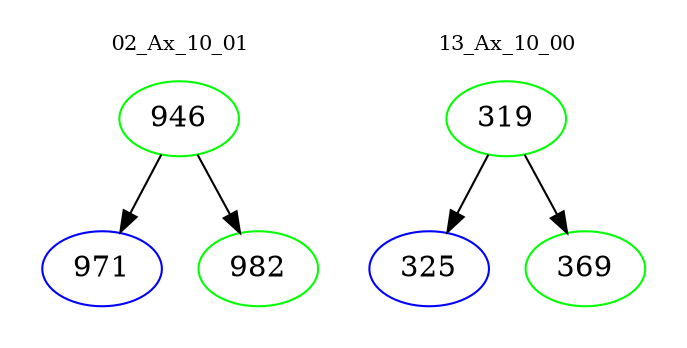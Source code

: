 digraph{
subgraph cluster_0 {
color = white
label = "02_Ax_10_01";
fontsize=10;
T0_946 [label="946", color="green"]
T0_946 -> T0_971 [color="black"]
T0_971 [label="971", color="blue"]
T0_946 -> T0_982 [color="black"]
T0_982 [label="982", color="green"]
}
subgraph cluster_1 {
color = white
label = "13_Ax_10_00";
fontsize=10;
T1_319 [label="319", color="green"]
T1_319 -> T1_325 [color="black"]
T1_325 [label="325", color="blue"]
T1_319 -> T1_369 [color="black"]
T1_369 [label="369", color="green"]
}
}
